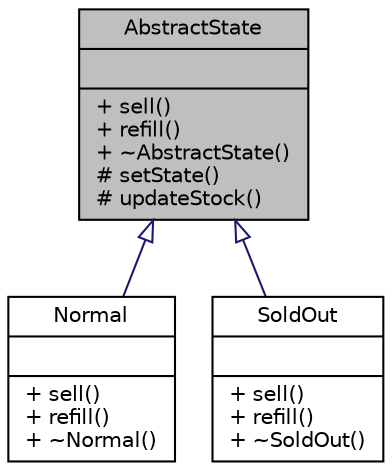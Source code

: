 digraph "AbstractState"
{
 // LATEX_PDF_SIZE
  edge [fontname="Helvetica",fontsize="10",labelfontname="Helvetica",labelfontsize="10"];
  node [fontname="Helvetica",fontsize="10",shape=record];
  Node0 [label="{AbstractState\n||+ sell()\l+ refill()\l+ ~AbstractState()\l# setState()\l# updateStock()\l}",height=0.2,width=0.4,color="black", fillcolor="grey75", style="filled", fontcolor="black",tooltip=" "];
  Node0 -> Node1 [dir="back",color="midnightblue",fontsize="10",style="solid",arrowtail="onormal",fontname="Helvetica"];
  Node1 [label="{Normal\n||+ sell()\l+ refill()\l+ ~Normal()\l}",height=0.2,width=0.4,color="black", fillcolor="white", style="filled",URL="$classNormal.html",tooltip=" "];
  Node0 -> Node2 [dir="back",color="midnightblue",fontsize="10",style="solid",arrowtail="onormal",fontname="Helvetica"];
  Node2 [label="{SoldOut\n||+ sell()\l+ refill()\l+ ~SoldOut()\l}",height=0.2,width=0.4,color="black", fillcolor="white", style="filled",URL="$classSoldOut.html",tooltip=" "];
}
